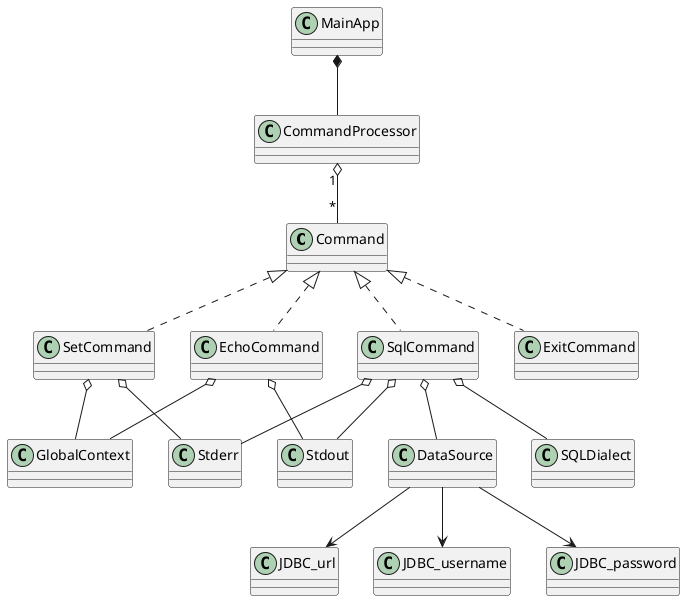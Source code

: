 @startuml
Command <|.. EchoCommand
Command <|.. ExitCommand
Command <|.. SetCommand
Command <|.. SqlCommand

SetCommand o-- GlobalContext
SetCommand o-- Stderr

EchoCommand o-- GlobalContext
EchoCommand o-- Stdout

SqlCommand o-- Stdout
SqlCommand o-- Stderr
SqlCommand o-- SQLDialect
SqlCommand o-- DataSource

DataSource --> JDBC_url
DataSource --> JDBC_username
DataSource --> JDBC_password

CommandProcessor "1" o-- "*" Command

MainApp *-- CommandProcessor
@enduml
